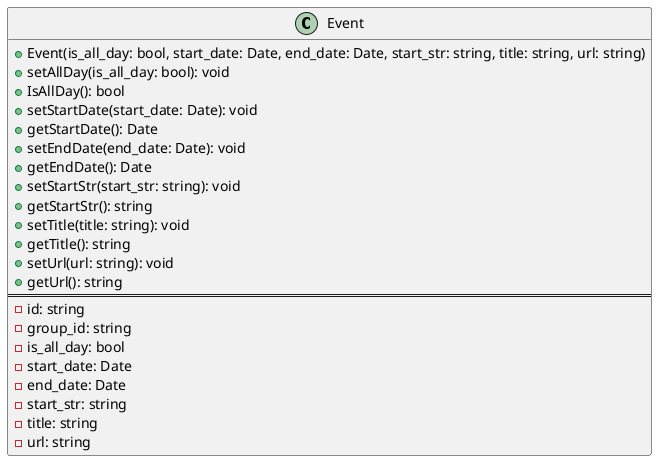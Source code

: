 @startuml


class Event{
    + Event(is_all_day: bool, start_date: Date, end_date: Date, start_str: string, title: string, url: string)
    + setAllDay(is_all_day: bool): void
    + IsAllDay(): bool
    + setStartDate(start_date: Date): void
    + getStartDate(): Date
    + setEndDate(end_date: Date): void
    + getEndDate(): Date
    + setStartStr(start_str: string): void
    + getStartStr(): string
    + setTitle(title: string): void
    + getTitle(): string
    + setUrl(url: string): void
    + getUrl(): string
    ===
    - id: string
    - group_id: string
    - is_all_day: bool
    - start_date: Date
    - end_date: Date
    - start_str: string
    - title: string
    - url: string
}


@enduml